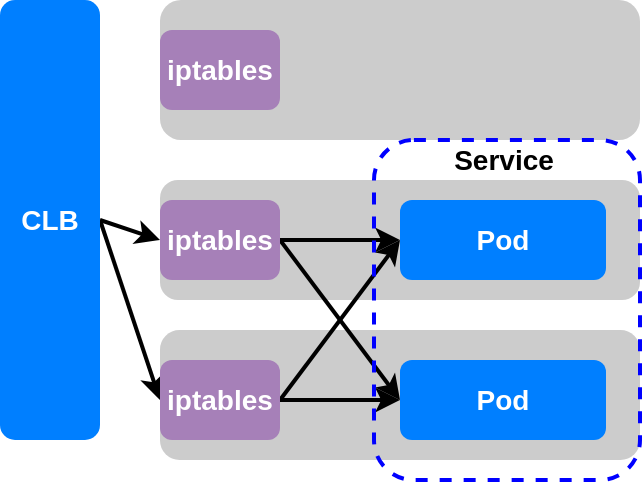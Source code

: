 <mxfile version="10.9.8" type="device"><diagram id="QqbvPFBquP0ba4wB6SFD" name="Page-1"><mxGraphModel dx="1106" dy="805" grid="1" gridSize="10" guides="1" tooltips="1" connect="1" arrows="1" fold="1" page="1" pageScale="1" pageWidth="827" pageHeight="1169" math="0" shadow="0"><root><mxCell id="0"/><mxCell id="1" parent="0"/><mxCell id="bphJxAXyJw2CMPmjgBMb-12" style="rounded=0;orthogonalLoop=1;jettySize=auto;html=1;exitX=1;exitY=0.5;exitDx=0;exitDy=0;entryX=0;entryY=0.5;entryDx=0;entryDy=0;strokeWidth=2;" edge="1" parent="1" source="bphJxAXyJw2CMPmjgBMb-1" target="bphJxAXyJw2CMPmjgBMb-9"><mxGeometry relative="1" as="geometry"/></mxCell><mxCell id="bphJxAXyJw2CMPmjgBMb-13" style="rounded=0;orthogonalLoop=1;jettySize=auto;html=1;exitX=1;exitY=0.5;exitDx=0;exitDy=0;entryX=0;entryY=0.5;entryDx=0;entryDy=0;strokeWidth=2;" edge="1" parent="1" source="bphJxAXyJw2CMPmjgBMb-1" target="bphJxAXyJw2CMPmjgBMb-10"><mxGeometry relative="1" as="geometry"/></mxCell><mxCell id="bphJxAXyJw2CMPmjgBMb-1" value="CLB" style="rounded=1;whiteSpace=wrap;html=1;fillColor=#007FFF;fontStyle=1;fontSize=14;fontColor=#FFFFFF;strokeColor=none;" vertex="1" parent="1"><mxGeometry x="220" y="190" width="50" height="220" as="geometry"/></mxCell><mxCell id="bphJxAXyJw2CMPmjgBMb-2" value="" style="rounded=1;whiteSpace=wrap;html=1;fillColor=#CCCCCC;strokeColor=none;" vertex="1" parent="1"><mxGeometry x="300" y="190" width="240" height="70" as="geometry"/></mxCell><mxCell id="bphJxAXyJw2CMPmjgBMb-3" value="" style="rounded=1;whiteSpace=wrap;html=1;strokeColor=none;fillColor=#CCCCCC;" vertex="1" parent="1"><mxGeometry x="300" y="280" width="240" height="60" as="geometry"/></mxCell><mxCell id="bphJxAXyJw2CMPmjgBMb-4" value="" style="rounded=1;whiteSpace=wrap;html=1;strokeColor=none;fillColor=#CCCCCC;" vertex="1" parent="1"><mxGeometry x="300" y="355" width="240" height="65" as="geometry"/></mxCell><mxCell id="bphJxAXyJw2CMPmjgBMb-6" value="Pod" style="rounded=1;whiteSpace=wrap;html=1;fontSize=14;fontColor=#FFFFFF;fontStyle=1;strokeColor=none;fillColor=#007FFF;" vertex="1" parent="1"><mxGeometry x="420" y="290" width="103" height="40" as="geometry"/></mxCell><mxCell id="bphJxAXyJw2CMPmjgBMb-7" value="Pod" style="rounded=1;whiteSpace=wrap;html=1;fontSize=14;fontColor=#FFFFFF;fontStyle=1;strokeColor=none;fillColor=#007FFF;" vertex="1" parent="1"><mxGeometry x="420" y="370" width="103" height="40" as="geometry"/></mxCell><mxCell id="bphJxAXyJw2CMPmjgBMb-14" style="rounded=0;orthogonalLoop=1;jettySize=auto;html=1;exitX=1;exitY=0.5;exitDx=0;exitDy=0;entryX=0;entryY=0.5;entryDx=0;entryDy=0;strokeWidth=2;" edge="1" parent="1" source="bphJxAXyJw2CMPmjgBMb-9" target="bphJxAXyJw2CMPmjgBMb-6"><mxGeometry relative="1" as="geometry"/></mxCell><mxCell id="bphJxAXyJw2CMPmjgBMb-15" style="rounded=0;orthogonalLoop=1;jettySize=auto;html=1;exitX=1;exitY=0.5;exitDx=0;exitDy=0;entryX=0;entryY=0.5;entryDx=0;entryDy=0;strokeWidth=2;" edge="1" parent="1" source="bphJxAXyJw2CMPmjgBMb-9" target="bphJxAXyJw2CMPmjgBMb-7"><mxGeometry relative="1" as="geometry"/></mxCell><mxCell id="bphJxAXyJw2CMPmjgBMb-9" value="iptables" style="rounded=1;whiteSpace=wrap;html=1;fontSize=14;fontColor=#FFFFFF;fontStyle=1;strokeColor=none;fillColor=#A680B8;" vertex="1" parent="1"><mxGeometry x="300" y="290" width="60" height="40" as="geometry"/></mxCell><mxCell id="bphJxAXyJw2CMPmjgBMb-16" style="edgeStyle=none;rounded=0;orthogonalLoop=1;jettySize=auto;html=1;exitX=1;exitY=0.5;exitDx=0;exitDy=0;entryX=0;entryY=0.5;entryDx=0;entryDy=0;strokeWidth=2;" edge="1" parent="1" source="bphJxAXyJw2CMPmjgBMb-10" target="bphJxAXyJw2CMPmjgBMb-6"><mxGeometry relative="1" as="geometry"/></mxCell><mxCell id="bphJxAXyJw2CMPmjgBMb-17" style="edgeStyle=none;rounded=0;orthogonalLoop=1;jettySize=auto;html=1;exitX=1;exitY=0.5;exitDx=0;exitDy=0;strokeWidth=2;" edge="1" parent="1" source="bphJxAXyJw2CMPmjgBMb-10" target="bphJxAXyJw2CMPmjgBMb-7"><mxGeometry relative="1" as="geometry"/></mxCell><mxCell id="bphJxAXyJw2CMPmjgBMb-10" value="iptables" style="rounded=1;whiteSpace=wrap;html=1;fontSize=14;fontColor=#FFFFFF;fontStyle=1;strokeColor=none;fillColor=#A680B8;" vertex="1" parent="1"><mxGeometry x="300" y="370" width="60" height="40" as="geometry"/></mxCell><mxCell id="bphJxAXyJw2CMPmjgBMb-11" value="iptables" style="rounded=1;whiteSpace=wrap;html=1;fillColor=#A680B8;strokeColor=none;fontSize=14;fontStyle=1;fontColor=#FFFFFF;" vertex="1" parent="1"><mxGeometry x="300" y="205" width="60" height="40" as="geometry"/></mxCell><mxCell id="bphJxAXyJw2CMPmjgBMb-19" value="" style="rounded=1;whiteSpace=wrap;html=1;fillColor=none;fontSize=14;fontColor=#FFFFFF;strokeColor=#0000FF;dashed=1;strokeWidth=2;" vertex="1" parent="1"><mxGeometry x="407" y="260" width="133" height="170" as="geometry"/></mxCell><mxCell id="bphJxAXyJw2CMPmjgBMb-20" value="Service" style="text;html=1;strokeColor=none;fillColor=none;align=center;verticalAlign=middle;whiteSpace=wrap;rounded=0;dashed=1;fontSize=14;fontColor=#000000;fontStyle=1" vertex="1" parent="1"><mxGeometry x="451.5" y="260" width="40" height="20" as="geometry"/></mxCell></root></mxGraphModel></diagram></mxfile>